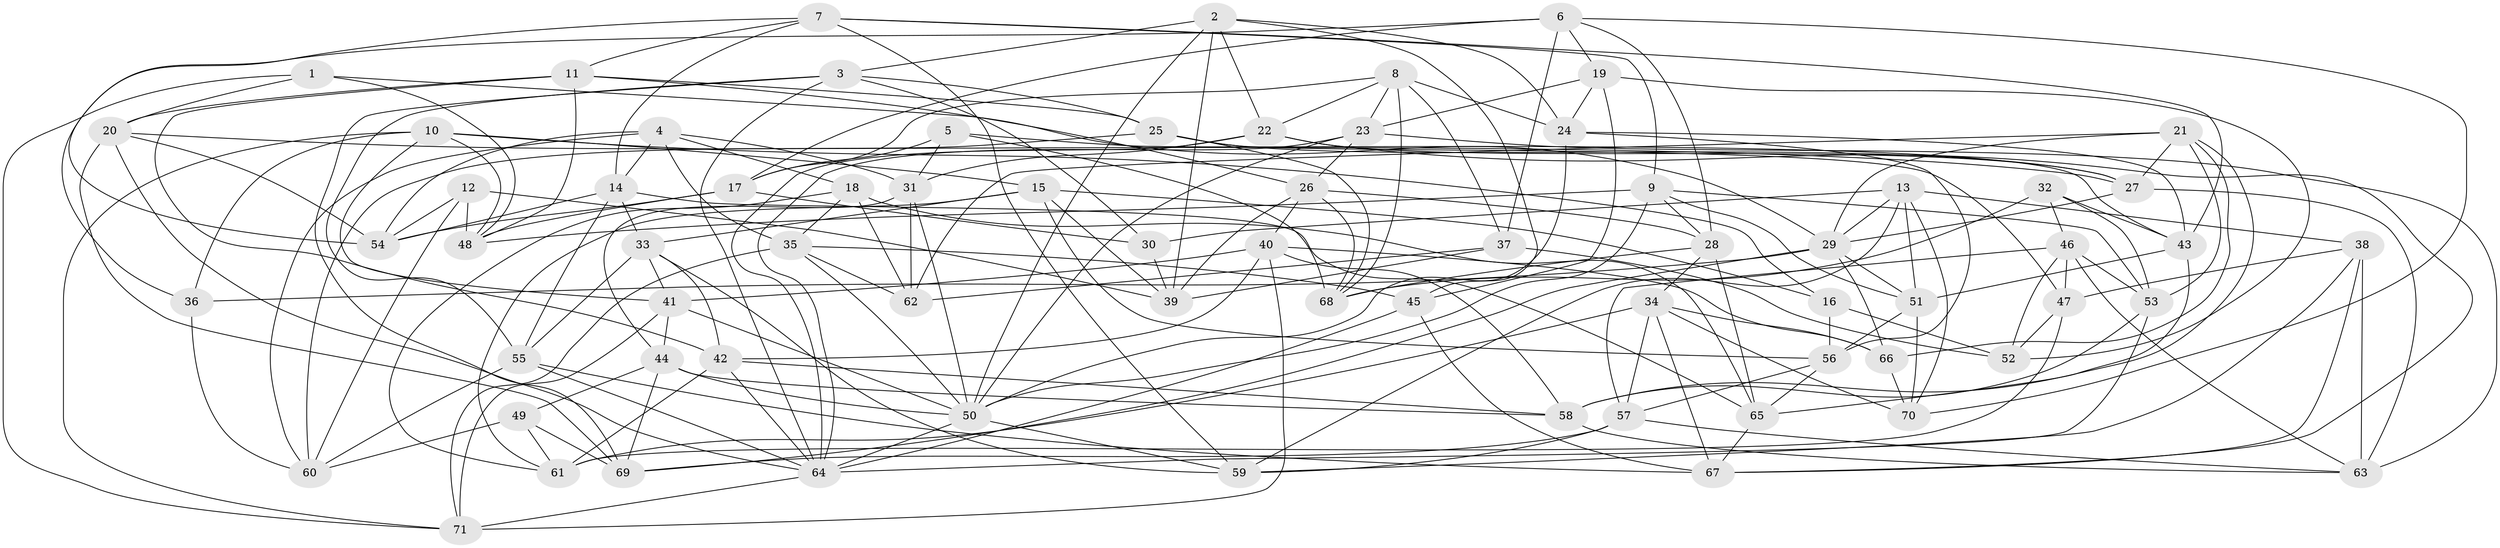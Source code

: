 // original degree distribution, {4: 1.0}
// Generated by graph-tools (version 1.1) at 2025/02/03/09/25 03:02:55]
// undirected, 71 vertices, 205 edges
graph export_dot {
graph [start="1"]
  node [color=gray90,style=filled];
  1;
  2;
  3;
  4;
  5;
  6;
  7;
  8;
  9;
  10;
  11;
  12;
  13;
  14;
  15;
  16;
  17;
  18;
  19;
  20;
  21;
  22;
  23;
  24;
  25;
  26;
  27;
  28;
  29;
  30;
  31;
  32;
  33;
  34;
  35;
  36;
  37;
  38;
  39;
  40;
  41;
  42;
  43;
  44;
  45;
  46;
  47;
  48;
  49;
  50;
  51;
  52;
  53;
  54;
  55;
  56;
  57;
  58;
  59;
  60;
  61;
  62;
  63;
  64;
  65;
  66;
  67;
  68;
  69;
  70;
  71;
  1 -- 20 [weight=1.0];
  1 -- 29 [weight=1.0];
  1 -- 48 [weight=1.0];
  1 -- 71 [weight=1.0];
  2 -- 3 [weight=1.0];
  2 -- 22 [weight=1.0];
  2 -- 24 [weight=1.0];
  2 -- 39 [weight=1.0];
  2 -- 45 [weight=1.0];
  2 -- 50 [weight=1.0];
  3 -- 25 [weight=1.0];
  3 -- 30 [weight=1.0];
  3 -- 55 [weight=1.0];
  3 -- 64 [weight=1.0];
  3 -- 69 [weight=1.0];
  4 -- 14 [weight=1.0];
  4 -- 18 [weight=1.0];
  4 -- 31 [weight=1.0];
  4 -- 35 [weight=1.0];
  4 -- 54 [weight=1.0];
  4 -- 60 [weight=1.0];
  5 -- 17 [weight=1.0];
  5 -- 31 [weight=1.0];
  5 -- 43 [weight=1.0];
  5 -- 68 [weight=1.0];
  6 -- 17 [weight=1.0];
  6 -- 19 [weight=1.0];
  6 -- 28 [weight=1.0];
  6 -- 36 [weight=1.0];
  6 -- 37 [weight=1.0];
  6 -- 70 [weight=1.0];
  7 -- 9 [weight=1.0];
  7 -- 11 [weight=1.0];
  7 -- 14 [weight=1.0];
  7 -- 43 [weight=1.0];
  7 -- 54 [weight=1.0];
  7 -- 59 [weight=1.0];
  8 -- 17 [weight=1.0];
  8 -- 22 [weight=1.0];
  8 -- 23 [weight=1.0];
  8 -- 24 [weight=1.0];
  8 -- 37 [weight=1.0];
  8 -- 68 [weight=1.0];
  9 -- 28 [weight=1.0];
  9 -- 48 [weight=1.0];
  9 -- 50 [weight=1.0];
  9 -- 51 [weight=1.0];
  9 -- 53 [weight=1.0];
  10 -- 15 [weight=1.0];
  10 -- 16 [weight=1.0];
  10 -- 36 [weight=1.0];
  10 -- 41 [weight=1.0];
  10 -- 48 [weight=1.0];
  10 -- 71 [weight=1.0];
  11 -- 20 [weight=1.0];
  11 -- 25 [weight=1.0];
  11 -- 26 [weight=1.0];
  11 -- 42 [weight=1.0];
  11 -- 48 [weight=1.0];
  12 -- 39 [weight=1.0];
  12 -- 48 [weight=1.0];
  12 -- 54 [weight=1.0];
  12 -- 60 [weight=1.0];
  13 -- 29 [weight=1.0];
  13 -- 30 [weight=1.0];
  13 -- 38 [weight=1.0];
  13 -- 51 [weight=1.0];
  13 -- 59 [weight=1.0];
  13 -- 70 [weight=1.0];
  14 -- 33 [weight=1.0];
  14 -- 54 [weight=1.0];
  14 -- 55 [weight=1.0];
  14 -- 65 [weight=1.0];
  15 -- 16 [weight=1.0];
  15 -- 33 [weight=1.0];
  15 -- 39 [weight=1.0];
  15 -- 56 [weight=1.0];
  15 -- 61 [weight=1.0];
  16 -- 52 [weight=1.0];
  16 -- 56 [weight=1.0];
  17 -- 30 [weight=1.0];
  17 -- 48 [weight=1.0];
  17 -- 54 [weight=1.0];
  18 -- 35 [weight=1.0];
  18 -- 61 [weight=1.0];
  18 -- 62 [weight=2.0];
  18 -- 65 [weight=1.0];
  19 -- 23 [weight=1.0];
  19 -- 24 [weight=1.0];
  19 -- 45 [weight=2.0];
  19 -- 52 [weight=1.0];
  20 -- 27 [weight=1.0];
  20 -- 54 [weight=1.0];
  20 -- 64 [weight=1.0];
  20 -- 69 [weight=1.0];
  21 -- 27 [weight=1.0];
  21 -- 29 [weight=1.0];
  21 -- 53 [weight=1.0];
  21 -- 58 [weight=1.0];
  21 -- 62 [weight=1.0];
  21 -- 66 [weight=1.0];
  22 -- 27 [weight=1.0];
  22 -- 31 [weight=1.0];
  22 -- 64 [weight=1.0];
  22 -- 67 [weight=1.0];
  23 -- 26 [weight=1.0];
  23 -- 50 [weight=1.0];
  23 -- 63 [weight=1.0];
  23 -- 64 [weight=1.0];
  24 -- 43 [weight=1.0];
  24 -- 50 [weight=1.0];
  24 -- 56 [weight=1.0];
  25 -- 27 [weight=1.0];
  25 -- 47 [weight=1.0];
  25 -- 60 [weight=1.0];
  25 -- 68 [weight=1.0];
  26 -- 28 [weight=1.0];
  26 -- 39 [weight=1.0];
  26 -- 40 [weight=1.0];
  26 -- 68 [weight=1.0];
  27 -- 29 [weight=1.0];
  27 -- 63 [weight=1.0];
  28 -- 34 [weight=1.0];
  28 -- 65 [weight=1.0];
  28 -- 68 [weight=1.0];
  29 -- 36 [weight=1.0];
  29 -- 51 [weight=1.0];
  29 -- 66 [weight=1.0];
  29 -- 69 [weight=1.0];
  30 -- 39 [weight=1.0];
  31 -- 44 [weight=1.0];
  31 -- 50 [weight=1.0];
  31 -- 62 [weight=1.0];
  32 -- 43 [weight=1.0];
  32 -- 46 [weight=1.0];
  32 -- 53 [weight=1.0];
  32 -- 68 [weight=1.0];
  33 -- 41 [weight=1.0];
  33 -- 42 [weight=1.0];
  33 -- 55 [weight=1.0];
  33 -- 59 [weight=1.0];
  34 -- 57 [weight=1.0];
  34 -- 61 [weight=1.0];
  34 -- 66 [weight=1.0];
  34 -- 67 [weight=1.0];
  34 -- 70 [weight=1.0];
  35 -- 45 [weight=1.0];
  35 -- 50 [weight=1.0];
  35 -- 62 [weight=1.0];
  35 -- 71 [weight=1.0];
  36 -- 60 [weight=1.0];
  37 -- 39 [weight=1.0];
  37 -- 52 [weight=2.0];
  37 -- 62 [weight=1.0];
  38 -- 47 [weight=2.0];
  38 -- 59 [weight=1.0];
  38 -- 63 [weight=1.0];
  38 -- 67 [weight=1.0];
  40 -- 41 [weight=1.0];
  40 -- 42 [weight=1.0];
  40 -- 58 [weight=1.0];
  40 -- 66 [weight=1.0];
  40 -- 71 [weight=1.0];
  41 -- 44 [weight=1.0];
  41 -- 50 [weight=1.0];
  41 -- 71 [weight=1.0];
  42 -- 58 [weight=1.0];
  42 -- 61 [weight=1.0];
  42 -- 64 [weight=1.0];
  43 -- 51 [weight=1.0];
  43 -- 65 [weight=1.0];
  44 -- 49 [weight=1.0];
  44 -- 50 [weight=1.0];
  44 -- 58 [weight=1.0];
  44 -- 69 [weight=1.0];
  45 -- 64 [weight=1.0];
  45 -- 67 [weight=1.0];
  46 -- 47 [weight=1.0];
  46 -- 52 [weight=1.0];
  46 -- 53 [weight=1.0];
  46 -- 57 [weight=1.0];
  46 -- 63 [weight=1.0];
  47 -- 52 [weight=1.0];
  47 -- 61 [weight=1.0];
  49 -- 60 [weight=1.0];
  49 -- 61 [weight=1.0];
  49 -- 69 [weight=1.0];
  50 -- 59 [weight=1.0];
  50 -- 64 [weight=1.0];
  51 -- 56 [weight=1.0];
  51 -- 70 [weight=1.0];
  53 -- 58 [weight=1.0];
  53 -- 64 [weight=1.0];
  55 -- 60 [weight=1.0];
  55 -- 64 [weight=1.0];
  55 -- 67 [weight=1.0];
  56 -- 57 [weight=1.0];
  56 -- 65 [weight=1.0];
  57 -- 59 [weight=1.0];
  57 -- 63 [weight=1.0];
  57 -- 69 [weight=1.0];
  58 -- 63 [weight=1.0];
  64 -- 71 [weight=1.0];
  65 -- 67 [weight=1.0];
  66 -- 70 [weight=2.0];
}

